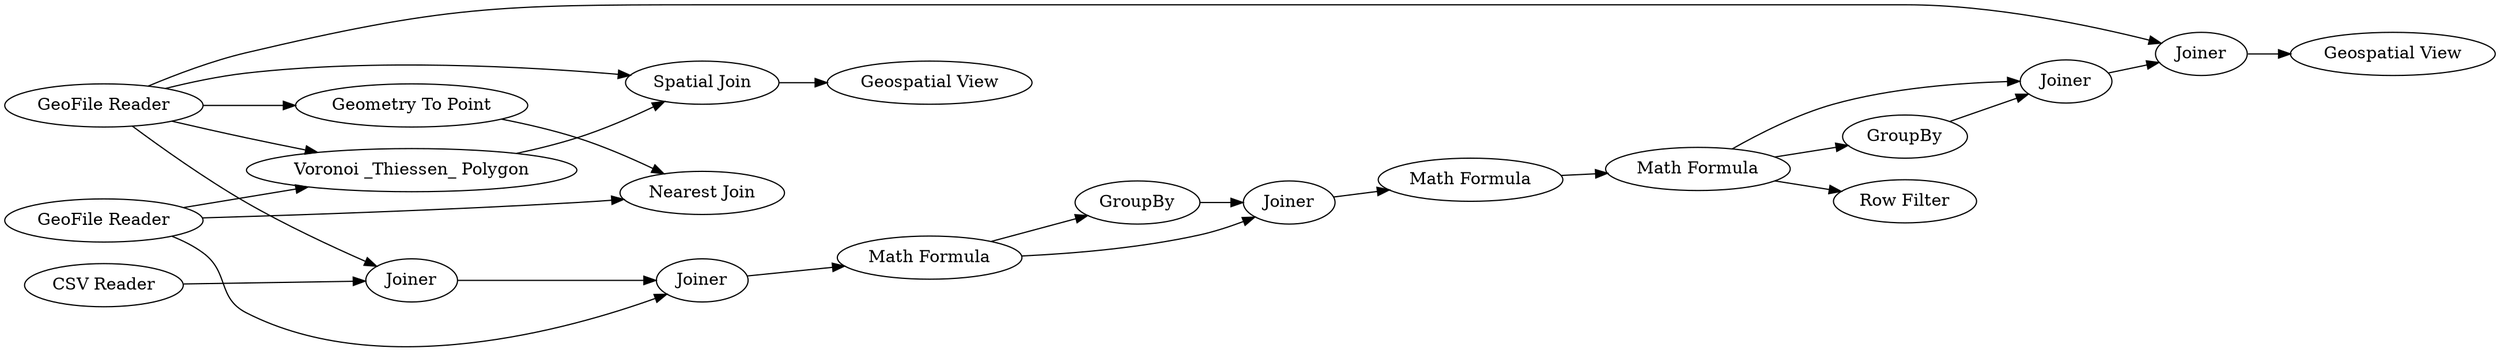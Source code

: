 digraph {
	21 -> 6
	4 -> 5
	8 -> 9
	13 -> 14
	1 -> 6
	2 -> 3
	2 -> 4
	12 -> 13
	14 -> 15
	17 -> 18
	11 -> 12
	10 -> 11
	15 -> 19
	15 -> 16
	15 -> 17
	1 -> 10
	18 -> 20
	11 -> 13
	2 -> 18
	2 -> 21
	3 -> 4
	2 -> 9
	9 -> 10
	16 -> 17
	1 -> 3
	9 [label=Joiner]
	18 [label=Joiner]
	21 [label="Geometry To Point"]
	8 [label="CSV Reader"]
	17 [label=Joiner]
	3 [label="Voronoi _Thiessen_ Polygon"]
	19 [label="Row Filter"]
	6 [label="Nearest Join"]
	15 [label="Math Formula"]
	12 [label=GroupBy]
	10 [label=Joiner]
	16 [label=GroupBy]
	1 [label="GeoFile Reader"]
	11 [label="Math Formula"]
	4 [label="Spatial Join"]
	14 [label="Math Formula"]
	5 [label="Geospatial View"]
	13 [label=Joiner]
	20 [label="Geospatial View"]
	2 [label="GeoFile Reader"]
	rankdir=LR
}
